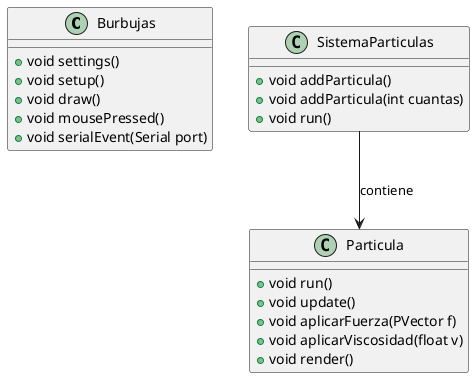 @startuml classes_processing

' Declaración de las clases en Processing
class Burbujas {
    +void settings()
    +void setup()
    +void draw()
    +void mousePressed()
    +void serialEvent(Serial port)
}

class Particula {
    +void run()
    +void update()
    +void aplicarFuerza(PVector f)
    +void aplicarViscosidad(float v)
    +void render()
}

class SistemaParticulas {
    +void addParticula()
    +void addParticula(int cuantas)
    +void run()
}

' Relaciones entre las clases
SistemaParticulas --> Particula : contiene

@enduml
